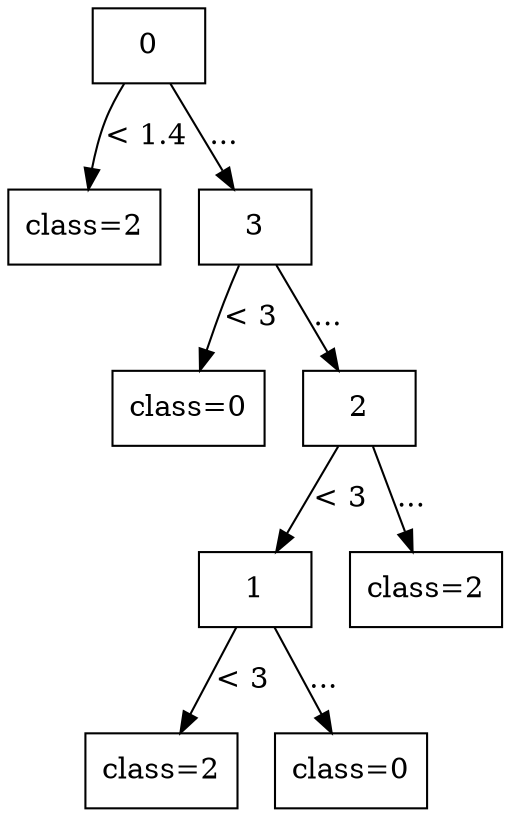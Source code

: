 digraph G {
node [shape=box];

0 [label="0"];

1 [label="class=2"];
2 [label="3"];

0 -> 1 [label="< 1.4"];
0 -> 2 [label="..."];

3 [label="class=0"];
4 [label="2"];

2 -> 3 [label="< 3"];
2 -> 4 [label="..."];

5 [label="1"];
8 [label="class=2"];

4 -> 5 [label="< 3"];
4 -> 8 [label="..."];

6 [label="class=2"];
7 [label="class=0"];

5 -> 6 [label="< 3"];
5 -> 7 [label="..."];

}